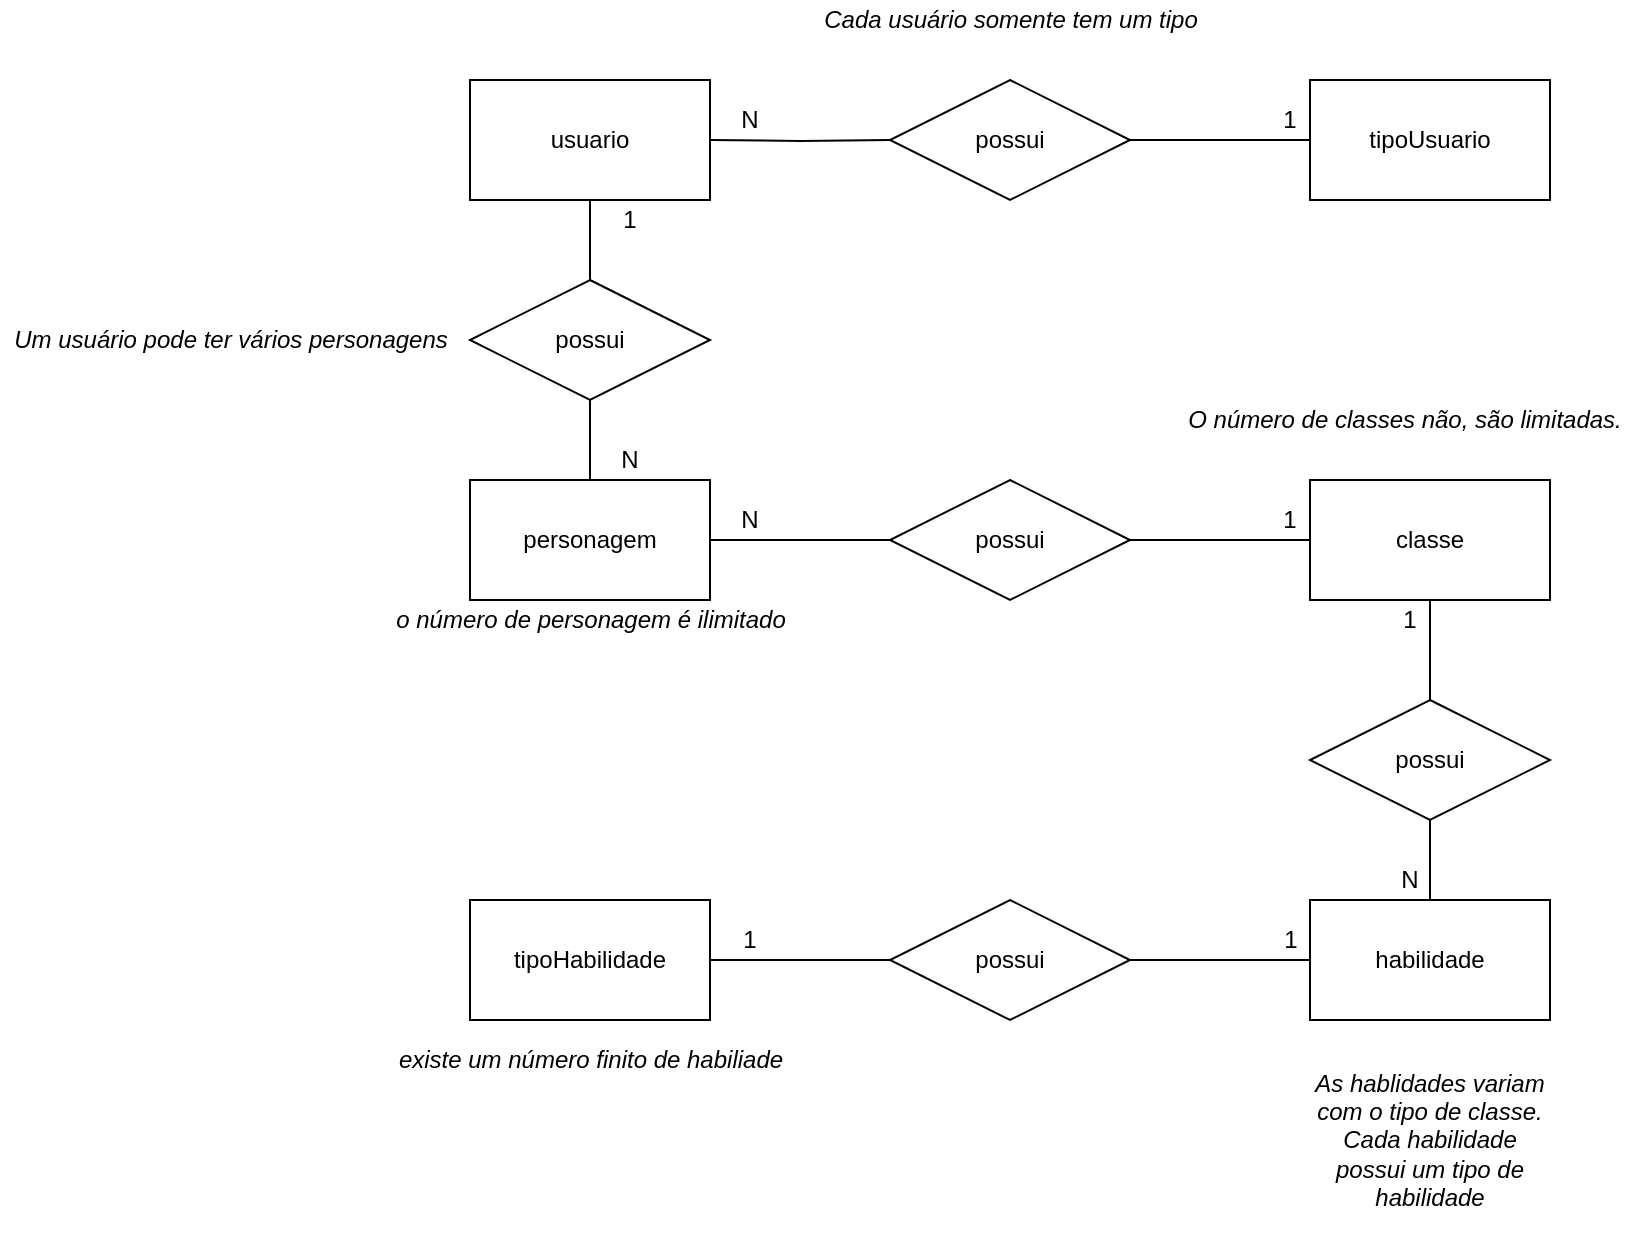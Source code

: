 <mxfile version="15.0.6" type="device" pages="2"><diagram id="uKceqv6V7ZZDyNhST5Bn" name="conceitual"><mxGraphModel dx="1221" dy="1850" grid="1" gridSize="10" guides="1" tooltips="1" connect="1" arrows="1" fold="1" page="1" pageScale="1" pageWidth="827" pageHeight="1169" math="0" shadow="0"><root><mxCell id="0"/><mxCell id="1" parent="0"/><mxCell id="vS46UCHSl87NW6PGLv4R-9" style="edgeStyle=orthogonalEdgeStyle;rounded=0;orthogonalLoop=1;jettySize=auto;html=1;exitX=1;exitY=0.5;exitDx=0;exitDy=0;entryX=0;entryY=0.5;entryDx=0;entryDy=0;endArrow=none;endFill=0;" parent="1" source="vS46UCHSl87NW6PGLv4R-1" target="vS46UCHSl87NW6PGLv4R-6" edge="1"><mxGeometry relative="1" as="geometry"/></mxCell><mxCell id="vS46UCHSl87NW6PGLv4R-1" value="personagem" style="rounded=0;whiteSpace=wrap;html=1;" parent="1" vertex="1"><mxGeometry x="245" y="150" width="120" height="60" as="geometry"/></mxCell><mxCell id="vS46UCHSl87NW6PGLv4R-11" style="edgeStyle=orthogonalEdgeStyle;rounded=0;orthogonalLoop=1;jettySize=auto;html=1;exitX=0.5;exitY=1;exitDx=0;exitDy=0;entryX=0.5;entryY=0;entryDx=0;entryDy=0;endArrow=none;endFill=0;" parent="1" source="vS46UCHSl87NW6PGLv4R-2" target="vS46UCHSl87NW6PGLv4R-8" edge="1"><mxGeometry relative="1" as="geometry"/></mxCell><mxCell id="vS46UCHSl87NW6PGLv4R-2" value="classe" style="rounded=0;whiteSpace=wrap;html=1;" parent="1" vertex="1"><mxGeometry x="665" y="150" width="120" height="60" as="geometry"/></mxCell><mxCell id="vS46UCHSl87NW6PGLv4R-13" style="edgeStyle=orthogonalEdgeStyle;rounded=0;orthogonalLoop=1;jettySize=auto;html=1;exitX=0;exitY=0.5;exitDx=0;exitDy=0;entryX=1;entryY=0.5;entryDx=0;entryDy=0;endArrow=none;endFill=0;" parent="1" source="vS46UCHSl87NW6PGLv4R-3" target="vS46UCHSl87NW6PGLv4R-7" edge="1"><mxGeometry relative="1" as="geometry"/></mxCell><mxCell id="vS46UCHSl87NW6PGLv4R-3" value="habilidade" style="rounded=0;whiteSpace=wrap;html=1;" parent="1" vertex="1"><mxGeometry x="665" y="360" width="120" height="60" as="geometry"/></mxCell><mxCell id="vS46UCHSl87NW6PGLv4R-14" style="edgeStyle=orthogonalEdgeStyle;rounded=0;orthogonalLoop=1;jettySize=auto;html=1;entryX=0;entryY=0.5;entryDx=0;entryDy=0;endArrow=none;endFill=0;" parent="1" source="vS46UCHSl87NW6PGLv4R-4" target="vS46UCHSl87NW6PGLv4R-7" edge="1"><mxGeometry relative="1" as="geometry"/></mxCell><mxCell id="vS46UCHSl87NW6PGLv4R-4" value="tipoHabilidade" style="rounded=0;whiteSpace=wrap;html=1;" parent="1" vertex="1"><mxGeometry x="245" y="360" width="120" height="60" as="geometry"/></mxCell><mxCell id="vS46UCHSl87NW6PGLv4R-10" style="edgeStyle=orthogonalEdgeStyle;rounded=0;orthogonalLoop=1;jettySize=auto;html=1;exitX=1;exitY=0.5;exitDx=0;exitDy=0;entryX=0;entryY=0.5;entryDx=0;entryDy=0;endArrow=none;endFill=0;" parent="1" source="vS46UCHSl87NW6PGLv4R-6" target="vS46UCHSl87NW6PGLv4R-2" edge="1"><mxGeometry relative="1" as="geometry"/></mxCell><mxCell id="vS46UCHSl87NW6PGLv4R-6" value="possui" style="shape=rhombus;perimeter=rhombusPerimeter;whiteSpace=wrap;html=1;align=center;" parent="1" vertex="1"><mxGeometry x="455" y="150" width="120" height="60" as="geometry"/></mxCell><mxCell id="vS46UCHSl87NW6PGLv4R-7" value="possui" style="shape=rhombus;perimeter=rhombusPerimeter;whiteSpace=wrap;html=1;align=center;" parent="1" vertex="1"><mxGeometry x="455" y="360" width="120" height="60" as="geometry"/></mxCell><mxCell id="vS46UCHSl87NW6PGLv4R-12" style="edgeStyle=orthogonalEdgeStyle;rounded=0;orthogonalLoop=1;jettySize=auto;html=1;exitX=0.5;exitY=1;exitDx=0;exitDy=0;entryX=0.5;entryY=0;entryDx=0;entryDy=0;endArrow=none;endFill=0;" parent="1" source="vS46UCHSl87NW6PGLv4R-8" target="vS46UCHSl87NW6PGLv4R-3" edge="1"><mxGeometry relative="1" as="geometry"/></mxCell><mxCell id="vS46UCHSl87NW6PGLv4R-8" value="possui" style="shape=rhombus;perimeter=rhombusPerimeter;whiteSpace=wrap;html=1;align=center;" parent="1" vertex="1"><mxGeometry x="665" y="260" width="120" height="60" as="geometry"/></mxCell><mxCell id="vS46UCHSl87NW6PGLv4R-15" value="N" style="text;html=1;strokeColor=none;fillColor=none;align=center;verticalAlign=middle;whiteSpace=wrap;rounded=0;" parent="1" vertex="1"><mxGeometry x="365" y="160" width="40" height="20" as="geometry"/></mxCell><mxCell id="vS46UCHSl87NW6PGLv4R-16" value="1" style="text;html=1;strokeColor=none;fillColor=none;align=center;verticalAlign=middle;whiteSpace=wrap;rounded=0;" parent="1" vertex="1"><mxGeometry x="695" y="210" width="40" height="20" as="geometry"/></mxCell><mxCell id="vS46UCHSl87NW6PGLv4R-17" value="N" style="text;html=1;strokeColor=none;fillColor=none;align=center;verticalAlign=middle;whiteSpace=wrap;rounded=0;" parent="1" vertex="1"><mxGeometry x="695" y="340" width="40" height="20" as="geometry"/></mxCell><mxCell id="vS46UCHSl87NW6PGLv4R-18" value="1" style="text;html=1;strokeColor=none;fillColor=none;align=center;verticalAlign=middle;whiteSpace=wrap;rounded=0;" parent="1" vertex="1"><mxGeometry x="365" y="370" width="40" height="20" as="geometry"/></mxCell><mxCell id="vS46UCHSl87NW6PGLv4R-19" value="1" style="text;html=1;strokeColor=none;fillColor=none;align=center;verticalAlign=middle;whiteSpace=wrap;rounded=0;" parent="1" vertex="1"><mxGeometry x="635" y="160" width="40" height="20" as="geometry"/></mxCell><mxCell id="PMy1G1Jo3H039xTeMzm5-3" value="1" style="text;html=1;align=center;verticalAlign=middle;resizable=0;points=[];autosize=1;strokeColor=none;" parent="1" vertex="1"><mxGeometry x="645" y="370" width="20" height="20" as="geometry"/></mxCell><mxCell id="NMqOddLLggbL2L8UYVxo-1" value="o número de personagem é ilimitado" style="text;html=1;align=center;verticalAlign=middle;resizable=0;points=[];autosize=1;strokeColor=none;fontStyle=2" parent="1" vertex="1"><mxGeometry x="200" y="210" width="210" height="20" as="geometry"/></mxCell><mxCell id="NMqOddLLggbL2L8UYVxo-3" value="O número de classes não, são limitadas." style="text;html=1;align=center;verticalAlign=middle;resizable=0;points=[];autosize=1;strokeColor=none;fontStyle=2" parent="1" vertex="1"><mxGeometry x="597" y="110" width="230" height="20" as="geometry"/></mxCell><mxCell id="NMqOddLLggbL2L8UYVxo-5" value="existe um número finito de habiliade" style="text;html=1;align=center;verticalAlign=middle;resizable=0;points=[];autosize=1;strokeColor=none;fontStyle=2" parent="1" vertex="1"><mxGeometry x="200" y="430" width="210" height="20" as="geometry"/></mxCell><mxCell id="NMqOddLLggbL2L8UYVxo-7" value="As hablidades variam com o tipo de classe. Cada habilidade possui um tipo de habilidade" style="text;html=1;strokeColor=none;fillColor=none;align=center;verticalAlign=middle;whiteSpace=wrap;rounded=0;labelBackgroundColor=none;fontStyle=2" parent="1" vertex="1"><mxGeometry x="665" y="430" width="120" height="100" as="geometry"/></mxCell><mxCell id="2Rkp-GW_xwd1SXRBQGQK-11" style="edgeStyle=orthogonalEdgeStyle;rounded=0;orthogonalLoop=1;jettySize=auto;html=1;exitX=0.5;exitY=1;exitDx=0;exitDy=0;entryX=0.5;entryY=0;entryDx=0;entryDy=0;endArrow=none;endFill=0;" edge="1" parent="1" source="2Rkp-GW_xwd1SXRBQGQK-1" target="2Rkp-GW_xwd1SXRBQGQK-10"><mxGeometry relative="1" as="geometry"/></mxCell><mxCell id="2Rkp-GW_xwd1SXRBQGQK-1" value="usuario" style="rounded=0;whiteSpace=wrap;html=1;" vertex="1" parent="1"><mxGeometry x="245" y="-50" width="120" height="60" as="geometry"/></mxCell><mxCell id="2Rkp-GW_xwd1SXRBQGQK-2" value="tipoUsuario" style="rounded=0;whiteSpace=wrap;html=1;" vertex="1" parent="1"><mxGeometry x="665" y="-50" width="120" height="60" as="geometry"/></mxCell><mxCell id="2Rkp-GW_xwd1SXRBQGQK-3" style="edgeStyle=orthogonalEdgeStyle;rounded=0;orthogonalLoop=1;jettySize=auto;html=1;exitX=1;exitY=0.5;exitDx=0;exitDy=0;entryX=0;entryY=0.5;entryDx=0;entryDy=0;endArrow=none;endFill=0;" edge="1" parent="1" target="2Rkp-GW_xwd1SXRBQGQK-5"><mxGeometry relative="1" as="geometry"><mxPoint x="365" y="-20" as="sourcePoint"/></mxGeometry></mxCell><mxCell id="2Rkp-GW_xwd1SXRBQGQK-4" style="edgeStyle=orthogonalEdgeStyle;rounded=0;orthogonalLoop=1;jettySize=auto;html=1;exitX=1;exitY=0.5;exitDx=0;exitDy=0;entryX=0;entryY=0.5;entryDx=0;entryDy=0;endArrow=none;endFill=0;" edge="1" parent="1" source="2Rkp-GW_xwd1SXRBQGQK-5"><mxGeometry relative="1" as="geometry"><mxPoint x="665" y="-20" as="targetPoint"/></mxGeometry></mxCell><mxCell id="2Rkp-GW_xwd1SXRBQGQK-5" value="possui" style="shape=rhombus;perimeter=rhombusPerimeter;whiteSpace=wrap;html=1;align=center;" vertex="1" parent="1"><mxGeometry x="455" y="-50" width="120" height="60" as="geometry"/></mxCell><mxCell id="2Rkp-GW_xwd1SXRBQGQK-6" value="N" style="text;html=1;strokeColor=none;fillColor=none;align=center;verticalAlign=middle;whiteSpace=wrap;rounded=0;" vertex="1" parent="1"><mxGeometry x="365" y="-40" width="40" height="20" as="geometry"/></mxCell><mxCell id="2Rkp-GW_xwd1SXRBQGQK-7" value="1" style="text;html=1;strokeColor=none;fillColor=none;align=center;verticalAlign=middle;whiteSpace=wrap;rounded=0;" vertex="1" parent="1"><mxGeometry x="635" y="-40" width="40" height="20" as="geometry"/></mxCell><mxCell id="2Rkp-GW_xwd1SXRBQGQK-13" style="edgeStyle=orthogonalEdgeStyle;rounded=0;orthogonalLoop=1;jettySize=auto;html=1;exitX=0.5;exitY=1;exitDx=0;exitDy=0;entryX=0.5;entryY=0;entryDx=0;entryDy=0;endArrow=none;endFill=0;" edge="1" parent="1" source="2Rkp-GW_xwd1SXRBQGQK-10" target="vS46UCHSl87NW6PGLv4R-1"><mxGeometry relative="1" as="geometry"/></mxCell><mxCell id="2Rkp-GW_xwd1SXRBQGQK-10" value="possui" style="shape=rhombus;perimeter=rhombusPerimeter;whiteSpace=wrap;html=1;align=center;" vertex="1" parent="1"><mxGeometry x="245" y="50" width="120" height="60" as="geometry"/></mxCell><mxCell id="2Rkp-GW_xwd1SXRBQGQK-14" value="N" style="text;html=1;strokeColor=none;fillColor=none;align=center;verticalAlign=middle;whiteSpace=wrap;rounded=0;" vertex="1" parent="1"><mxGeometry x="305" y="130" width="40" height="20" as="geometry"/></mxCell><mxCell id="2Rkp-GW_xwd1SXRBQGQK-15" value="1" style="text;html=1;strokeColor=none;fillColor=none;align=center;verticalAlign=middle;whiteSpace=wrap;rounded=0;" vertex="1" parent="1"><mxGeometry x="305" y="10" width="40" height="20" as="geometry"/></mxCell><mxCell id="2Rkp-GW_xwd1SXRBQGQK-16" value="Cada usuário somente tem um tipo" style="text;html=1;align=center;verticalAlign=middle;resizable=0;points=[];autosize=1;strokeColor=none;fillColor=none;fontStyle=2" vertex="1" parent="1"><mxGeometry x="415" y="-90" width="200" height="20" as="geometry"/></mxCell><mxCell id="2Rkp-GW_xwd1SXRBQGQK-17" value="Um usuário pode ter vários personagens" style="text;html=1;align=center;verticalAlign=middle;resizable=0;points=[];autosize=1;strokeColor=none;fillColor=none;fontStyle=2" vertex="1" parent="1"><mxGeometry x="10" y="70" width="230" height="20" as="geometry"/></mxCell></root></mxGraphModel></diagram><diagram id="gtZBF6wAO4__uPBYR2t-" name="logico"><mxGraphModel dx="1038" dy="1748" grid="1" gridSize="10" guides="1" tooltips="1" connect="1" arrows="1" fold="1" page="1" pageScale="1" pageWidth="827" pageHeight="1169" math="0" shadow="0"><root><mxCell id="P6-0b9bpUVuYM9OpyAyV-0"/><mxCell id="P6-0b9bpUVuYM9OpyAyV-1" parent="P6-0b9bpUVuYM9OpyAyV-0"/><mxCell id="yJ_sfvGGdl4UL_CYYZZ_-13" value="personagem" style="shape=table;startSize=30;container=1;collapsible=1;childLayout=tableLayout;fixedRows=1;rowLines=0;fontStyle=1;align=center;resizeLast=1;" parent="P6-0b9bpUVuYM9OpyAyV-1" vertex="1"><mxGeometry x="1020" y="-135" width="190" height="280" as="geometry"/></mxCell><mxCell id="yJ_sfvGGdl4UL_CYYZZ_-14" value="" style="shape=partialRectangle;collapsible=0;dropTarget=0;pointerEvents=0;fillColor=none;top=0;left=0;bottom=0;right=0;points=[[0,0.5],[1,0.5]];portConstraint=eastwest;" parent="yJ_sfvGGdl4UL_CYYZZ_-13" vertex="1"><mxGeometry y="30" width="190" height="30" as="geometry"/></mxCell><mxCell id="yJ_sfvGGdl4UL_CYYZZ_-15" value="PK" style="shape=partialRectangle;connectable=0;fillColor=none;top=0;left=0;bottom=0;right=0;fontStyle=1;overflow=hidden;" parent="yJ_sfvGGdl4UL_CYYZZ_-14" vertex="1"><mxGeometry width="50" height="30" as="geometry"/></mxCell><mxCell id="yJ_sfvGGdl4UL_CYYZZ_-16" value="idPersonagem" style="shape=partialRectangle;connectable=0;fillColor=none;top=0;left=0;bottom=0;right=0;align=left;spacingLeft=6;fontStyle=5;overflow=hidden;" parent="yJ_sfvGGdl4UL_CYYZZ_-14" vertex="1"><mxGeometry x="50" width="140" height="30" as="geometry"/></mxCell><mxCell id="TMQ9LelIJJ7TfzsXj4ga-49" value="" style="shape=partialRectangle;collapsible=0;dropTarget=0;pointerEvents=0;fillColor=none;top=0;left=0;bottom=0;right=0;points=[[0,0.5],[1,0.5]];portConstraint=eastwest;" vertex="1" parent="yJ_sfvGGdl4UL_CYYZZ_-13"><mxGeometry y="60" width="190" height="30" as="geometry"/></mxCell><mxCell id="TMQ9LelIJJ7TfzsXj4ga-50" value="FK" style="shape=partialRectangle;connectable=0;fillColor=none;top=0;left=0;bottom=0;right=0;fontStyle=1;overflow=hidden;" vertex="1" parent="TMQ9LelIJJ7TfzsXj4ga-49"><mxGeometry width="50" height="30" as="geometry"/></mxCell><mxCell id="TMQ9LelIJJ7TfzsXj4ga-51" value="idClasse" style="shape=partialRectangle;connectable=0;fillColor=none;top=0;left=0;bottom=0;right=0;align=left;spacingLeft=6;fontStyle=5;overflow=hidden;" vertex="1" parent="TMQ9LelIJJ7TfzsXj4ga-49"><mxGeometry x="50" width="140" height="30" as="geometry"/></mxCell><mxCell id="yJ_sfvGGdl4UL_CYYZZ_-17" value="" style="shape=partialRectangle;collapsible=0;dropTarget=0;pointerEvents=0;fillColor=none;top=0;left=0;bottom=1;right=0;points=[[0,0.5],[1,0.5]];portConstraint=eastwest;" parent="yJ_sfvGGdl4UL_CYYZZ_-13" vertex="1"><mxGeometry y="90" width="190" height="30" as="geometry"/></mxCell><mxCell id="yJ_sfvGGdl4UL_CYYZZ_-18" value="FK" style="shape=partialRectangle;connectable=0;fillColor=none;top=0;left=0;bottom=0;right=0;fontStyle=1;overflow=hidden;" parent="yJ_sfvGGdl4UL_CYYZZ_-17" vertex="1"><mxGeometry width="50" height="30" as="geometry"/></mxCell><mxCell id="yJ_sfvGGdl4UL_CYYZZ_-19" value="idUsuario" style="shape=partialRectangle;connectable=0;fillColor=none;top=0;left=0;bottom=0;right=0;align=left;spacingLeft=6;fontStyle=5;overflow=hidden;" parent="yJ_sfvGGdl4UL_CYYZZ_-17" vertex="1"><mxGeometry x="50" width="140" height="30" as="geometry"/></mxCell><mxCell id="yJ_sfvGGdl4UL_CYYZZ_-20" value="" style="shape=partialRectangle;collapsible=0;dropTarget=0;pointerEvents=0;fillColor=none;top=0;left=0;bottom=0;right=0;points=[[0,0.5],[1,0.5]];portConstraint=eastwest;" parent="yJ_sfvGGdl4UL_CYYZZ_-13" vertex="1"><mxGeometry y="120" width="190" height="30" as="geometry"/></mxCell><mxCell id="yJ_sfvGGdl4UL_CYYZZ_-21" value="" style="shape=partialRectangle;connectable=0;fillColor=none;top=0;left=0;bottom=0;right=0;editable=1;overflow=hidden;" parent="yJ_sfvGGdl4UL_CYYZZ_-20" vertex="1"><mxGeometry width="50" height="30" as="geometry"/></mxCell><mxCell id="yJ_sfvGGdl4UL_CYYZZ_-22" value="nomePersonagem" style="shape=partialRectangle;connectable=0;fillColor=none;top=0;left=0;bottom=0;right=0;align=left;spacingLeft=6;overflow=hidden;" parent="yJ_sfvGGdl4UL_CYYZZ_-20" vertex="1"><mxGeometry x="50" width="140" height="30" as="geometry"/></mxCell><mxCell id="yJ_sfvGGdl4UL_CYYZZ_-23" value="" style="shape=partialRectangle;collapsible=0;dropTarget=0;pointerEvents=0;fillColor=none;top=0;left=0;bottom=0;right=0;points=[[0,0.5],[1,0.5]];portConstraint=eastwest;" parent="yJ_sfvGGdl4UL_CYYZZ_-13" vertex="1"><mxGeometry y="150" width="190" height="30" as="geometry"/></mxCell><mxCell id="yJ_sfvGGdl4UL_CYYZZ_-24" value="" style="shape=partialRectangle;connectable=0;fillColor=none;top=0;left=0;bottom=0;right=0;editable=1;overflow=hidden;" parent="yJ_sfvGGdl4UL_CYYZZ_-23" vertex="1"><mxGeometry width="50" height="30" as="geometry"/></mxCell><mxCell id="yJ_sfvGGdl4UL_CYYZZ_-25" value="capacidadeVidaMax" style="shape=partialRectangle;connectable=0;fillColor=none;top=0;left=0;bottom=0;right=0;align=left;spacingLeft=6;overflow=hidden;" parent="yJ_sfvGGdl4UL_CYYZZ_-23" vertex="1"><mxGeometry x="50" width="140" height="30" as="geometry"/></mxCell><mxCell id="yJ_sfvGGdl4UL_CYYZZ_-27" value="" style="shape=partialRectangle;collapsible=0;dropTarget=0;pointerEvents=0;fillColor=none;top=0;left=0;bottom=0;right=0;points=[[0,0.5],[1,0.5]];portConstraint=eastwest;" parent="yJ_sfvGGdl4UL_CYYZZ_-13" vertex="1"><mxGeometry y="180" width="190" height="30" as="geometry"/></mxCell><mxCell id="yJ_sfvGGdl4UL_CYYZZ_-28" value="" style="shape=partialRectangle;connectable=0;fillColor=none;top=0;left=0;bottom=0;right=0;editable=1;overflow=hidden;" parent="yJ_sfvGGdl4UL_CYYZZ_-27" vertex="1"><mxGeometry width="50" height="30" as="geometry"/></mxCell><mxCell id="yJ_sfvGGdl4UL_CYYZZ_-29" value="capacidadeManaMax" style="shape=partialRectangle;connectable=0;fillColor=none;top=0;left=0;bottom=0;right=0;align=left;spacingLeft=6;overflow=hidden;" parent="yJ_sfvGGdl4UL_CYYZZ_-27" vertex="1"><mxGeometry x="50" width="140" height="30" as="geometry"/></mxCell><mxCell id="yJ_sfvGGdl4UL_CYYZZ_-31" value="" style="shape=partialRectangle;collapsible=0;dropTarget=0;pointerEvents=0;fillColor=none;top=0;left=0;bottom=0;right=0;points=[[0,0.5],[1,0.5]];portConstraint=eastwest;" parent="yJ_sfvGGdl4UL_CYYZZ_-13" vertex="1"><mxGeometry y="210" width="190" height="30" as="geometry"/></mxCell><mxCell id="yJ_sfvGGdl4UL_CYYZZ_-32" value="" style="shape=partialRectangle;connectable=0;fillColor=none;top=0;left=0;bottom=0;right=0;editable=1;overflow=hidden;" parent="yJ_sfvGGdl4UL_CYYZZ_-31" vertex="1"><mxGeometry width="50" height="30" as="geometry"/></mxCell><mxCell id="yJ_sfvGGdl4UL_CYYZZ_-33" value="dataUtilizacao" style="shape=partialRectangle;connectable=0;fillColor=none;top=0;left=0;bottom=0;right=0;align=left;spacingLeft=6;overflow=hidden;" parent="yJ_sfvGGdl4UL_CYYZZ_-31" vertex="1"><mxGeometry x="50" width="140" height="30" as="geometry"/></mxCell><mxCell id="yJ_sfvGGdl4UL_CYYZZ_-44" value="" style="shape=partialRectangle;collapsible=0;dropTarget=0;pointerEvents=0;fillColor=none;top=0;left=0;bottom=0;right=0;points=[[0,0.5],[1,0.5]];portConstraint=eastwest;" parent="yJ_sfvGGdl4UL_CYYZZ_-13" vertex="1"><mxGeometry y="240" width="190" height="30" as="geometry"/></mxCell><mxCell id="yJ_sfvGGdl4UL_CYYZZ_-45" value="" style="shape=partialRectangle;connectable=0;fillColor=none;top=0;left=0;bottom=0;right=0;editable=1;overflow=hidden;" parent="yJ_sfvGGdl4UL_CYYZZ_-44" vertex="1"><mxGeometry width="50" height="30" as="geometry"/></mxCell><mxCell id="yJ_sfvGGdl4UL_CYYZZ_-46" value="dataCriacao" style="shape=partialRectangle;connectable=0;fillColor=none;top=0;left=0;bottom=0;right=0;align=left;spacingLeft=6;overflow=hidden;" parent="yJ_sfvGGdl4UL_CYYZZ_-44" vertex="1"><mxGeometry x="50" width="140" height="30" as="geometry"/></mxCell><mxCell id="yJ_sfvGGdl4UL_CYYZZ_-47" value="classe" style="shape=table;startSize=30;container=1;collapsible=1;childLayout=tableLayout;fixedRows=1;rowLines=0;fontStyle=1;align=center;resizeLast=1;" parent="P6-0b9bpUVuYM9OpyAyV-1" vertex="1"><mxGeometry x="720" y="-90" width="180" height="130" as="geometry"/></mxCell><mxCell id="yJ_sfvGGdl4UL_CYYZZ_-48" value="" style="shape=partialRectangle;collapsible=0;dropTarget=0;pointerEvents=0;fillColor=none;top=0;left=0;bottom=0;right=0;points=[[0,0.5],[1,0.5]];portConstraint=eastwest;" parent="yJ_sfvGGdl4UL_CYYZZ_-47" vertex="1"><mxGeometry y="30" width="180" height="30" as="geometry"/></mxCell><mxCell id="yJ_sfvGGdl4UL_CYYZZ_-49" value="PK" style="shape=partialRectangle;connectable=0;fillColor=none;top=0;left=0;bottom=0;right=0;fontStyle=1;overflow=hidden;" parent="yJ_sfvGGdl4UL_CYYZZ_-48" vertex="1"><mxGeometry width="60" height="30" as="geometry"/></mxCell><mxCell id="yJ_sfvGGdl4UL_CYYZZ_-50" value="idClasse" style="shape=partialRectangle;connectable=0;fillColor=none;top=0;left=0;bottom=0;right=0;align=left;spacingLeft=6;fontStyle=5;overflow=hidden;" parent="yJ_sfvGGdl4UL_CYYZZ_-48" vertex="1"><mxGeometry x="60" width="120" height="30" as="geometry"/></mxCell><mxCell id="yJ_sfvGGdl4UL_CYYZZ_-51" value="" style="shape=partialRectangle;collapsible=0;dropTarget=0;pointerEvents=0;fillColor=none;top=0;left=0;bottom=1;right=0;points=[[0,0.5],[1,0.5]];portConstraint=eastwest;" parent="yJ_sfvGGdl4UL_CYYZZ_-47" vertex="1"><mxGeometry y="60" width="180" height="30" as="geometry"/></mxCell><mxCell id="yJ_sfvGGdl4UL_CYYZZ_-52" value="FK" style="shape=partialRectangle;connectable=0;fillColor=none;top=0;left=0;bottom=0;right=0;fontStyle=1;overflow=hidden;" parent="yJ_sfvGGdl4UL_CYYZZ_-51" vertex="1"><mxGeometry width="60" height="30" as="geometry"/></mxCell><mxCell id="yJ_sfvGGdl4UL_CYYZZ_-53" value="idHabilidade" style="shape=partialRectangle;connectable=0;fillColor=none;top=0;left=0;bottom=0;right=0;align=left;spacingLeft=6;fontStyle=5;overflow=hidden;" parent="yJ_sfvGGdl4UL_CYYZZ_-51" vertex="1"><mxGeometry x="60" width="120" height="30" as="geometry"/></mxCell><mxCell id="yJ_sfvGGdl4UL_CYYZZ_-54" value="" style="shape=partialRectangle;collapsible=0;dropTarget=0;pointerEvents=0;fillColor=none;top=0;left=0;bottom=0;right=0;points=[[0,0.5],[1,0.5]];portConstraint=eastwest;" parent="yJ_sfvGGdl4UL_CYYZZ_-47" vertex="1"><mxGeometry y="90" width="180" height="30" as="geometry"/></mxCell><mxCell id="yJ_sfvGGdl4UL_CYYZZ_-55" value="" style="shape=partialRectangle;connectable=0;fillColor=none;top=0;left=0;bottom=0;right=0;editable=1;overflow=hidden;" parent="yJ_sfvGGdl4UL_CYYZZ_-54" vertex="1"><mxGeometry width="60" height="30" as="geometry"/></mxCell><mxCell id="yJ_sfvGGdl4UL_CYYZZ_-56" value="nomeClasse" style="shape=partialRectangle;connectable=0;fillColor=none;top=0;left=0;bottom=0;right=0;align=left;spacingLeft=6;overflow=hidden;" parent="yJ_sfvGGdl4UL_CYYZZ_-54" vertex="1"><mxGeometry x="60" width="120" height="30" as="geometry"/></mxCell><mxCell id="iXb8FQme_Ygo_4bazzvI-17" value="habilidade" style="shape=table;startSize=30;container=1;collapsible=1;childLayout=tableLayout;fixedRows=1;rowLines=0;fontStyle=1;align=center;resizeLast=1;" parent="P6-0b9bpUVuYM9OpyAyV-1" vertex="1"><mxGeometry x="420" y="-50" width="180" height="160" as="geometry"/></mxCell><mxCell id="iXb8FQme_Ygo_4bazzvI-18" value="" style="shape=partialRectangle;collapsible=0;dropTarget=0;pointerEvents=0;fillColor=none;top=0;left=0;bottom=0;right=0;points=[[0,0.5],[1,0.5]];portConstraint=eastwest;" parent="iXb8FQme_Ygo_4bazzvI-17" vertex="1"><mxGeometry y="30" width="180" height="30" as="geometry"/></mxCell><mxCell id="iXb8FQme_Ygo_4bazzvI-19" value="PK" style="shape=partialRectangle;connectable=0;fillColor=none;top=0;left=0;bottom=0;right=0;fontStyle=1;overflow=hidden;" parent="iXb8FQme_Ygo_4bazzvI-18" vertex="1"><mxGeometry width="60" height="30" as="geometry"/></mxCell><mxCell id="iXb8FQme_Ygo_4bazzvI-20" value="idHabilidade" style="shape=partialRectangle;connectable=0;fillColor=none;top=0;left=0;bottom=0;right=0;align=left;spacingLeft=6;fontStyle=5;overflow=hidden;" parent="iXb8FQme_Ygo_4bazzvI-18" vertex="1"><mxGeometry x="60" width="120" height="30" as="geometry"/></mxCell><mxCell id="iXb8FQme_Ygo_4bazzvI-21" value="" style="shape=partialRectangle;collapsible=0;dropTarget=0;pointerEvents=0;fillColor=none;top=0;left=0;bottom=1;right=0;points=[[0,0.5],[1,0.5]];portConstraint=eastwest;" parent="iXb8FQme_Ygo_4bazzvI-17" vertex="1"><mxGeometry y="60" width="180" height="30" as="geometry"/></mxCell><mxCell id="iXb8FQme_Ygo_4bazzvI-22" value="FK" style="shape=partialRectangle;connectable=0;fillColor=none;top=0;left=0;bottom=0;right=0;fontStyle=1;overflow=hidden;" parent="iXb8FQme_Ygo_4bazzvI-21" vertex="1"><mxGeometry width="60" height="30" as="geometry"/></mxCell><mxCell id="iXb8FQme_Ygo_4bazzvI-23" value="idTipoHabilidade" style="shape=partialRectangle;connectable=0;fillColor=none;top=0;left=0;bottom=0;right=0;align=left;spacingLeft=6;fontStyle=5;overflow=hidden;" parent="iXb8FQme_Ygo_4bazzvI-21" vertex="1"><mxGeometry x="60" width="120" height="30" as="geometry"/></mxCell><mxCell id="iXb8FQme_Ygo_4bazzvI-24" value="" style="shape=partialRectangle;collapsible=0;dropTarget=0;pointerEvents=0;fillColor=none;top=0;left=0;bottom=0;right=0;points=[[0,0.5],[1,0.5]];portConstraint=eastwest;" parent="iXb8FQme_Ygo_4bazzvI-17" vertex="1"><mxGeometry y="90" width="180" height="30" as="geometry"/></mxCell><mxCell id="iXb8FQme_Ygo_4bazzvI-25" value="" style="shape=partialRectangle;connectable=0;fillColor=none;top=0;left=0;bottom=0;right=0;editable=1;overflow=hidden;" parent="iXb8FQme_Ygo_4bazzvI-24" vertex="1"><mxGeometry width="60" height="30" as="geometry"/></mxCell><mxCell id="iXb8FQme_Ygo_4bazzvI-26" value="nomeHabiliade" style="shape=partialRectangle;connectable=0;fillColor=none;top=0;left=0;bottom=0;right=0;align=left;spacingLeft=6;overflow=hidden;" parent="iXb8FQme_Ygo_4bazzvI-24" vertex="1"><mxGeometry x="60" width="120" height="30" as="geometry"/></mxCell><mxCell id="xD1HAj1jkqVIN8o1Qkf7-1" value="" style="shape=partialRectangle;collapsible=0;dropTarget=0;pointerEvents=0;fillColor=none;top=0;left=0;bottom=0;right=0;points=[[0,0.5],[1,0.5]];portConstraint=eastwest;" parent="iXb8FQme_Ygo_4bazzvI-17" vertex="1"><mxGeometry y="120" width="180" height="30" as="geometry"/></mxCell><mxCell id="xD1HAj1jkqVIN8o1Qkf7-2" value="" style="shape=partialRectangle;connectable=0;fillColor=none;top=0;left=0;bottom=0;right=0;editable=1;overflow=hidden;" parent="xD1HAj1jkqVIN8o1Qkf7-1" vertex="1"><mxGeometry width="60" height="30" as="geometry"/></mxCell><mxCell id="xD1HAj1jkqVIN8o1Qkf7-3" value="nomeHabiliade2" style="shape=partialRectangle;connectable=0;fillColor=none;top=0;left=0;bottom=0;right=0;align=left;spacingLeft=6;overflow=hidden;" parent="xD1HAj1jkqVIN8o1Qkf7-1" vertex="1"><mxGeometry x="60" width="120" height="30" as="geometry"/></mxCell><mxCell id="iXb8FQme_Ygo_4bazzvI-30" value="tipoHabilidade" style="shape=table;startSize=30;container=1;collapsible=1;childLayout=tableLayout;fixedRows=1;rowLines=0;fontStyle=1;align=center;resizeLast=1;" parent="P6-0b9bpUVuYM9OpyAyV-1" vertex="1"><mxGeometry x="110" y="-20" width="180" height="100" as="geometry"/></mxCell><mxCell id="iXb8FQme_Ygo_4bazzvI-31" value="" style="shape=partialRectangle;collapsible=0;dropTarget=0;pointerEvents=0;fillColor=none;top=0;left=0;bottom=1;right=0;points=[[0,0.5],[1,0.5]];portConstraint=eastwest;" parent="iXb8FQme_Ygo_4bazzvI-30" vertex="1"><mxGeometry y="30" width="180" height="30" as="geometry"/></mxCell><mxCell id="iXb8FQme_Ygo_4bazzvI-32" value="PK" style="shape=partialRectangle;connectable=0;fillColor=none;top=0;left=0;bottom=0;right=0;fontStyle=1;overflow=hidden;" parent="iXb8FQme_Ygo_4bazzvI-31" vertex="1"><mxGeometry width="30" height="30" as="geometry"/></mxCell><mxCell id="iXb8FQme_Ygo_4bazzvI-33" value="idTipoHabiliade" style="shape=partialRectangle;connectable=0;fillColor=none;top=0;left=0;bottom=0;right=0;align=left;spacingLeft=6;fontStyle=5;overflow=hidden;" parent="iXb8FQme_Ygo_4bazzvI-31" vertex="1"><mxGeometry x="30" width="150" height="30" as="geometry"/></mxCell><mxCell id="iXb8FQme_Ygo_4bazzvI-34" value="" style="shape=partialRectangle;collapsible=0;dropTarget=0;pointerEvents=0;fillColor=none;top=0;left=0;bottom=0;right=0;points=[[0,0.5],[1,0.5]];portConstraint=eastwest;" parent="iXb8FQme_Ygo_4bazzvI-30" vertex="1"><mxGeometry y="60" width="180" height="30" as="geometry"/></mxCell><mxCell id="iXb8FQme_Ygo_4bazzvI-35" value="" style="shape=partialRectangle;connectable=0;fillColor=none;top=0;left=0;bottom=0;right=0;editable=1;overflow=hidden;" parent="iXb8FQme_Ygo_4bazzvI-34" vertex="1"><mxGeometry width="30" height="30" as="geometry"/></mxCell><mxCell id="iXb8FQme_Ygo_4bazzvI-36" value="nomeTipoHabilidade" style="shape=partialRectangle;connectable=0;fillColor=none;top=0;left=0;bottom=0;right=0;align=left;spacingLeft=6;overflow=hidden;" parent="iXb8FQme_Ygo_4bazzvI-34" vertex="1"><mxGeometry x="30" width="150" height="30" as="geometry"/></mxCell><mxCell id="zGa8RE_Avly4ChlKURLS-1" value="" style="edgeStyle=entityRelationEdgeStyle;fontSize=12;html=1;endArrow=ERoneToMany;exitX=1;exitY=0.5;exitDx=0;exitDy=0;entryX=0;entryY=0.5;entryDx=0;entryDy=0;" parent="P6-0b9bpUVuYM9OpyAyV-1" source="iXb8FQme_Ygo_4bazzvI-31" target="iXb8FQme_Ygo_4bazzvI-21" edge="1"><mxGeometry width="100" height="100" relative="1" as="geometry"><mxPoint x="390" y="60" as="sourcePoint"/><mxPoint x="490" y="-40" as="targetPoint"/></mxGeometry></mxCell><mxCell id="KYeFqKrEGWgID1TLPCIh-0" value="" style="edgeStyle=entityRelationEdgeStyle;fontSize=12;html=1;endArrow=ERoneToMany;entryX=0;entryY=0.5;entryDx=0;entryDy=0;" parent="P6-0b9bpUVuYM9OpyAyV-1" source="iXb8FQme_Ygo_4bazzvI-18" target="yJ_sfvGGdl4UL_CYYZZ_-51" edge="1"><mxGeometry width="100" height="100" relative="1" as="geometry"><mxPoint x="700" y="-130" as="sourcePoint"/><mxPoint x="840" y="-130" as="targetPoint"/></mxGeometry></mxCell><mxCell id="KYeFqKrEGWgID1TLPCIh-1" value="" style="edgeStyle=entityRelationEdgeStyle;fontSize=12;html=1;endArrow=ERoneToMany;entryX=0;entryY=0.5;entryDx=0;entryDy=0;exitX=1;exitY=0.5;exitDx=0;exitDy=0;" parent="P6-0b9bpUVuYM9OpyAyV-1" source="yJ_sfvGGdl4UL_CYYZZ_-48" target="yJ_sfvGGdl4UL_CYYZZ_-17" edge="1"><mxGeometry width="100" height="100" relative="1" as="geometry"><mxPoint x="910" y="70" as="sourcePoint"/><mxPoint x="1020" y="60" as="targetPoint"/></mxGeometry></mxCell><mxCell id="ZdRXJFy0FjmJOHj-XkTY-0" value="O tipo de habilidade ajuda a definir quais serão as habilidades" style="text;html=1;strokeColor=none;fillColor=none;align=center;verticalAlign=middle;whiteSpace=wrap;rounded=0;labelBackgroundColor=none;fontStyle=2" parent="P6-0b9bpUVuYM9OpyAyV-1" vertex="1"><mxGeometry x="140" y="-70" width="120" height="40" as="geometry"/></mxCell><mxCell id="yzN_dFghertOovtWN55j-1" value="As habilidades dependendem do tipo de habilidade" style="text;html=1;strokeColor=none;fillColor=none;align=center;verticalAlign=middle;whiteSpace=wrap;rounded=0;labelBackgroundColor=none;fontStyle=2" parent="P6-0b9bpUVuYM9OpyAyV-1" vertex="1"><mxGeometry x="460" y="-140" width="110" height="85" as="geometry"/></mxCell><mxCell id="yzN_dFghertOovtWN55j-2" value="O que constitui uma classe são as habilidades" style="text;html=1;strokeColor=none;fillColor=none;align=center;verticalAlign=middle;whiteSpace=wrap;rounded=0;labelBackgroundColor=none;fontStyle=2" parent="P6-0b9bpUVuYM9OpyAyV-1" vertex="1"><mxGeometry x="770" y="-165" width="90" height="75" as="geometry"/></mxCell><mxCell id="yzN_dFghertOovtWN55j-3" value="Os personagem dependem da classe para serem construídos" style="text;html=1;strokeColor=none;fillColor=none;align=center;verticalAlign=middle;whiteSpace=wrap;rounded=0;labelBackgroundColor=none;fontStyle=2" parent="P6-0b9bpUVuYM9OpyAyV-1" vertex="1"><mxGeometry x="1050" y="-220" width="130" height="100" as="geometry"/></mxCell><mxCell id="TMQ9LelIJJ7TfzsXj4ga-0" value="usuario" style="shape=table;startSize=30;container=1;collapsible=1;childLayout=tableLayout;fixedRows=1;rowLines=0;fontStyle=1;align=center;resizeLast=1;" vertex="1" parent="P6-0b9bpUVuYM9OpyAyV-1"><mxGeometry x="1340" y="-150" width="180" height="220" as="geometry"/></mxCell><mxCell id="TMQ9LelIJJ7TfzsXj4ga-1" value="" style="shape=partialRectangle;collapsible=0;dropTarget=0;pointerEvents=0;fillColor=none;top=0;left=0;bottom=0;right=0;points=[[0,0.5],[1,0.5]];portConstraint=eastwest;" vertex="1" parent="TMQ9LelIJJ7TfzsXj4ga-0"><mxGeometry y="30" width="180" height="30" as="geometry"/></mxCell><mxCell id="TMQ9LelIJJ7TfzsXj4ga-2" value="PK" style="shape=partialRectangle;connectable=0;fillColor=none;top=0;left=0;bottom=0;right=0;fontStyle=1;overflow=hidden;" vertex="1" parent="TMQ9LelIJJ7TfzsXj4ga-1"><mxGeometry width="60" height="30" as="geometry"/></mxCell><mxCell id="TMQ9LelIJJ7TfzsXj4ga-3" value="idUsuario" style="shape=partialRectangle;connectable=0;fillColor=none;top=0;left=0;bottom=0;right=0;align=left;spacingLeft=6;fontStyle=5;overflow=hidden;" vertex="1" parent="TMQ9LelIJJ7TfzsXj4ga-1"><mxGeometry x="60" width="120" height="30" as="geometry"/></mxCell><mxCell id="TMQ9LelIJJ7TfzsXj4ga-4" value="" style="shape=partialRectangle;collapsible=0;dropTarget=0;pointerEvents=0;fillColor=none;top=0;left=0;bottom=1;right=0;points=[[0,0.5],[1,0.5]];portConstraint=eastwest;" vertex="1" parent="TMQ9LelIJJ7TfzsXj4ga-0"><mxGeometry y="60" width="180" height="30" as="geometry"/></mxCell><mxCell id="TMQ9LelIJJ7TfzsXj4ga-5" value="FK" style="shape=partialRectangle;connectable=0;fillColor=none;top=0;left=0;bottom=0;right=0;fontStyle=1;overflow=hidden;" vertex="1" parent="TMQ9LelIJJ7TfzsXj4ga-4"><mxGeometry width="60" height="30" as="geometry"/></mxCell><mxCell id="TMQ9LelIJJ7TfzsXj4ga-6" value="idTipoUsuario" style="shape=partialRectangle;connectable=0;fillColor=none;top=0;left=0;bottom=0;right=0;align=left;spacingLeft=6;fontStyle=5;overflow=hidden;" vertex="1" parent="TMQ9LelIJJ7TfzsXj4ga-4"><mxGeometry x="60" width="120" height="30" as="geometry"/></mxCell><mxCell id="TMQ9LelIJJ7TfzsXj4ga-7" value="" style="shape=partialRectangle;collapsible=0;dropTarget=0;pointerEvents=0;fillColor=none;top=0;left=0;bottom=0;right=0;points=[[0,0.5],[1,0.5]];portConstraint=eastwest;" vertex="1" parent="TMQ9LelIJJ7TfzsXj4ga-0"><mxGeometry y="90" width="180" height="30" as="geometry"/></mxCell><mxCell id="TMQ9LelIJJ7TfzsXj4ga-8" value="" style="shape=partialRectangle;connectable=0;fillColor=none;top=0;left=0;bottom=0;right=0;editable=1;overflow=hidden;" vertex="1" parent="TMQ9LelIJJ7TfzsXj4ga-7"><mxGeometry width="60" height="30" as="geometry"/></mxCell><mxCell id="TMQ9LelIJJ7TfzsXj4ga-9" value="nomeUsuario" style="shape=partialRectangle;connectable=0;fillColor=none;top=0;left=0;bottom=0;right=0;align=left;spacingLeft=6;overflow=hidden;" vertex="1" parent="TMQ9LelIJJ7TfzsXj4ga-7"><mxGeometry x="60" width="120" height="30" as="geometry"/></mxCell><mxCell id="TMQ9LelIJJ7TfzsXj4ga-28" value="" style="shape=partialRectangle;collapsible=0;dropTarget=0;pointerEvents=0;fillColor=none;top=0;left=0;bottom=0;right=0;points=[[0,0.5],[1,0.5]];portConstraint=eastwest;" vertex="1" parent="TMQ9LelIJJ7TfzsXj4ga-0"><mxGeometry y="120" width="180" height="30" as="geometry"/></mxCell><mxCell id="TMQ9LelIJJ7TfzsXj4ga-29" value="" style="shape=partialRectangle;connectable=0;fillColor=none;top=0;left=0;bottom=0;right=0;editable=1;overflow=hidden;" vertex="1" parent="TMQ9LelIJJ7TfzsXj4ga-28"><mxGeometry width="60" height="30" as="geometry"/></mxCell><mxCell id="TMQ9LelIJJ7TfzsXj4ga-30" value="sobrenomeUsuario" style="shape=partialRectangle;connectable=0;fillColor=none;top=0;left=0;bottom=0;right=0;align=left;spacingLeft=6;overflow=hidden;" vertex="1" parent="TMQ9LelIJJ7TfzsXj4ga-28"><mxGeometry x="60" width="120" height="30" as="geometry"/></mxCell><mxCell id="TMQ9LelIJJ7TfzsXj4ga-10" value="" style="shape=partialRectangle;collapsible=0;dropTarget=0;pointerEvents=0;fillColor=none;top=0;left=0;bottom=0;right=0;points=[[0,0.5],[1,0.5]];portConstraint=eastwest;" vertex="1" parent="TMQ9LelIJJ7TfzsXj4ga-0"><mxGeometry y="150" width="180" height="30" as="geometry"/></mxCell><mxCell id="TMQ9LelIJJ7TfzsXj4ga-11" value="" style="shape=partialRectangle;connectable=0;fillColor=none;top=0;left=0;bottom=0;right=0;editable=1;overflow=hidden;" vertex="1" parent="TMQ9LelIJJ7TfzsXj4ga-10"><mxGeometry width="60" height="30" as="geometry"/></mxCell><mxCell id="TMQ9LelIJJ7TfzsXj4ga-12" value="email" style="shape=partialRectangle;connectable=0;fillColor=none;top=0;left=0;bottom=0;right=0;align=left;spacingLeft=6;overflow=hidden;" vertex="1" parent="TMQ9LelIJJ7TfzsXj4ga-10"><mxGeometry x="60" width="120" height="30" as="geometry"/></mxCell><mxCell id="TMQ9LelIJJ7TfzsXj4ga-19" value="" style="shape=partialRectangle;collapsible=0;dropTarget=0;pointerEvents=0;fillColor=none;top=0;left=0;bottom=0;right=0;points=[[0,0.5],[1,0.5]];portConstraint=eastwest;" vertex="1" parent="TMQ9LelIJJ7TfzsXj4ga-0"><mxGeometry y="180" width="180" height="30" as="geometry"/></mxCell><mxCell id="TMQ9LelIJJ7TfzsXj4ga-20" value="" style="shape=partialRectangle;connectable=0;fillColor=none;top=0;left=0;bottom=0;right=0;editable=1;overflow=hidden;" vertex="1" parent="TMQ9LelIJJ7TfzsXj4ga-19"><mxGeometry width="60" height="30" as="geometry"/></mxCell><mxCell id="TMQ9LelIJJ7TfzsXj4ga-21" value="senha" style="shape=partialRectangle;connectable=0;fillColor=none;top=0;left=0;bottom=0;right=0;align=left;spacingLeft=6;overflow=hidden;" vertex="1" parent="TMQ9LelIJJ7TfzsXj4ga-19"><mxGeometry x="60" width="120" height="30" as="geometry"/></mxCell><mxCell id="TMQ9LelIJJ7TfzsXj4ga-31" value="tipoUsuario" style="shape=table;startSize=30;container=1;collapsible=1;childLayout=tableLayout;fixedRows=1;rowLines=0;fontStyle=1;align=center;resizeLast=1;" vertex="1" parent="P6-0b9bpUVuYM9OpyAyV-1"><mxGeometry x="1650" y="-170" width="180" height="100" as="geometry"/></mxCell><mxCell id="TMQ9LelIJJ7TfzsXj4ga-32" value="" style="shape=partialRectangle;collapsible=0;dropTarget=0;pointerEvents=0;fillColor=none;top=0;left=0;bottom=1;right=0;points=[[0,0.5],[1,0.5]];portConstraint=eastwest;" vertex="1" parent="TMQ9LelIJJ7TfzsXj4ga-31"><mxGeometry y="30" width="180" height="30" as="geometry"/></mxCell><mxCell id="TMQ9LelIJJ7TfzsXj4ga-33" value="PK" style="shape=partialRectangle;connectable=0;fillColor=none;top=0;left=0;bottom=0;right=0;fontStyle=1;overflow=hidden;" vertex="1" parent="TMQ9LelIJJ7TfzsXj4ga-32"><mxGeometry width="30" height="30" as="geometry"/></mxCell><mxCell id="TMQ9LelIJJ7TfzsXj4ga-34" value="idTipoUsuario" style="shape=partialRectangle;connectable=0;fillColor=none;top=0;left=0;bottom=0;right=0;align=left;spacingLeft=6;fontStyle=5;overflow=hidden;" vertex="1" parent="TMQ9LelIJJ7TfzsXj4ga-32"><mxGeometry x="30" width="150" height="30" as="geometry"/></mxCell><mxCell id="TMQ9LelIJJ7TfzsXj4ga-35" value="" style="shape=partialRectangle;collapsible=0;dropTarget=0;pointerEvents=0;fillColor=none;top=0;left=0;bottom=0;right=0;points=[[0,0.5],[1,0.5]];portConstraint=eastwest;" vertex="1" parent="TMQ9LelIJJ7TfzsXj4ga-31"><mxGeometry y="60" width="180" height="30" as="geometry"/></mxCell><mxCell id="TMQ9LelIJJ7TfzsXj4ga-36" value="" style="shape=partialRectangle;connectable=0;fillColor=none;top=0;left=0;bottom=0;right=0;editable=1;overflow=hidden;" vertex="1" parent="TMQ9LelIJJ7TfzsXj4ga-35"><mxGeometry width="30" height="30" as="geometry"/></mxCell><mxCell id="TMQ9LelIJJ7TfzsXj4ga-37" value="tituloTipoUsuario" style="shape=partialRectangle;connectable=0;fillColor=none;top=0;left=0;bottom=0;right=0;align=left;spacingLeft=6;overflow=hidden;" vertex="1" parent="TMQ9LelIJJ7TfzsXj4ga-35"><mxGeometry x="30" width="150" height="30" as="geometry"/></mxCell><mxCell id="TMQ9LelIJJ7TfzsXj4ga-44" value="" style="edgeStyle=entityRelationEdgeStyle;fontSize=12;html=1;endArrow=ERoneToMany;entryX=1;entryY=0.5;entryDx=0;entryDy=0;exitX=0;exitY=0.5;exitDx=0;exitDy=0;" edge="1" parent="P6-0b9bpUVuYM9OpyAyV-1" source="TMQ9LelIJJ7TfzsXj4ga-32" target="TMQ9LelIJJ7TfzsXj4ga-4"><mxGeometry width="100" height="100" relative="1" as="geometry"><mxPoint x="1580" y="-15" as="sourcePoint"/><mxPoint x="1700" y="-30" as="targetPoint"/></mxGeometry></mxCell><mxCell id="TMQ9LelIJJ7TfzsXj4ga-45" value="" style="edgeStyle=entityRelationEdgeStyle;fontSize=12;html=1;endArrow=ERoneToMany;entryX=1;entryY=0.5;entryDx=0;entryDy=0;exitX=0;exitY=0.5;exitDx=0;exitDy=0;" edge="1" parent="P6-0b9bpUVuYM9OpyAyV-1" source="TMQ9LelIJJ7TfzsXj4ga-1" target="yJ_sfvGGdl4UL_CYYZZ_-17"><mxGeometry width="100" height="100" relative="1" as="geometry"><mxPoint x="1271" y="-120" as="sourcePoint"/><mxPoint x="1271" y="-20" as="targetPoint"/></mxGeometry></mxCell><mxCell id="TMQ9LelIJJ7TfzsXj4ga-54" value="O usuário depende do tipo de usuário para ser construído" style="text;html=1;strokeColor=none;fillColor=none;align=center;verticalAlign=middle;whiteSpace=wrap;rounded=0;" vertex="1" parent="P6-0b9bpUVuYM9OpyAyV-1"><mxGeometry x="1380" y="-210" width="110" height="50" as="geometry"/></mxCell><mxCell id="whXFakybJ7YnJ_7Bcj21-0" value="O tipo de usuário ajuda a definir qual será o tipo de cada usuário&amp;nbsp;&amp;nbsp;" style="text;html=1;strokeColor=none;fillColor=none;align=center;verticalAlign=middle;whiteSpace=wrap;rounded=0;" vertex="1" parent="P6-0b9bpUVuYM9OpyAyV-1"><mxGeometry x="1672.5" y="-230" width="135" height="50" as="geometry"/></mxCell></root></mxGraphModel></diagram></mxfile>